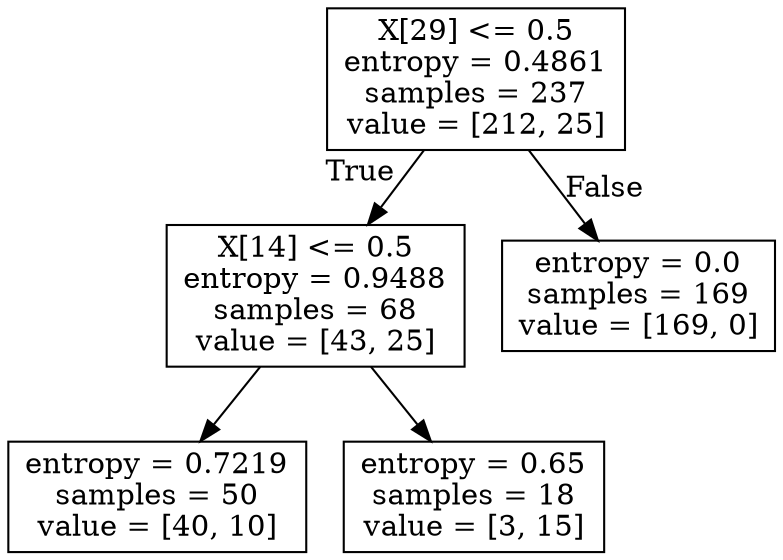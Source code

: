 digraph Tree {
node [shape=box] ;
0 [label="X[29] <= 0.5\nentropy = 0.4861\nsamples = 237\nvalue = [212, 25]"] ;
1 [label="X[14] <= 0.5\nentropy = 0.9488\nsamples = 68\nvalue = [43, 25]"] ;
0 -> 1 [labeldistance=2.5, labelangle=45, headlabel="True"] ;
2 [label="entropy = 0.7219\nsamples = 50\nvalue = [40, 10]"] ;
1 -> 2 ;
3 [label="entropy = 0.65\nsamples = 18\nvalue = [3, 15]"] ;
1 -> 3 ;
4 [label="entropy = 0.0\nsamples = 169\nvalue = [169, 0]"] ;
0 -> 4 [labeldistance=2.5, labelangle=-45, headlabel="False"] ;
}